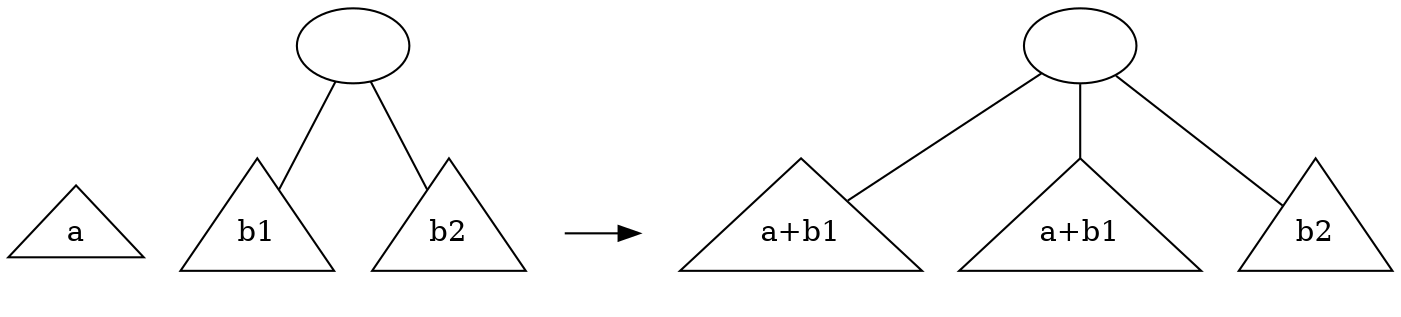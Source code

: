 digraph Tree {
  ordering=out;
  edge [dir="none"];
  b [label=""];
  root2 [label=""];
  node [shape="triangle"];
  a;
  node [height=1.0];
  b -> b1;
  b -> b2;
  ab1 [label="a+b1"];
  ab1extra [label="a+b1"];
  b2new [label="b2"];
  root2 -> ab1;
  root2 -> ab1extra;
  root2 -> b2new;
  breakL [label="", style=invis, width=0];
  breakR [label="", style=invis, width=0];
  {
    rank=same;
    a -> b1 [style=invis];
    b2 -> breakL [style=invis];
    breakL -> breakR [dir=forward, minlen=2];
    breakR -> ab1 [style=invis];
  }
}
